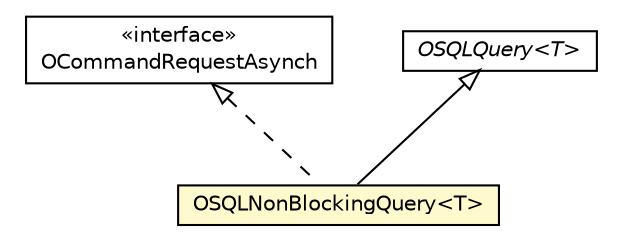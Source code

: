 #!/usr/local/bin/dot
#
# Class diagram 
# Generated by UMLGraph version R5_6-24-gf6e263 (http://www.umlgraph.org/)
#

digraph G {
	edge [fontname="Helvetica",fontsize=10,labelfontname="Helvetica",labelfontsize=10];
	node [fontname="Helvetica",fontsize=10,shape=plaintext];
	nodesep=0.25;
	ranksep=0.5;
	// com.orientechnologies.orient.core.command.OCommandRequestAsynch
	c3526295 [label=<<table title="com.orientechnologies.orient.core.command.OCommandRequestAsynch" border="0" cellborder="1" cellspacing="0" cellpadding="2" port="p" href="../../command/OCommandRequestAsynch.html">
		<tr><td><table border="0" cellspacing="0" cellpadding="1">
<tr><td align="center" balign="center"> &#171;interface&#187; </td></tr>
<tr><td align="center" balign="center"> OCommandRequestAsynch </td></tr>
		</table></td></tr>
		</table>>, URL="../../command/OCommandRequestAsynch.html", fontname="Helvetica", fontcolor="black", fontsize=10.0];
	// com.orientechnologies.orient.core.sql.query.OSQLQuery<T>
	c3526770 [label=<<table title="com.orientechnologies.orient.core.sql.query.OSQLQuery" border="0" cellborder="1" cellspacing="0" cellpadding="2" port="p" href="./OSQLQuery.html">
		<tr><td><table border="0" cellspacing="0" cellpadding="1">
<tr><td align="center" balign="center"><font face="Helvetica-Oblique"> OSQLQuery&lt;T&gt; </font></td></tr>
		</table></td></tr>
		</table>>, URL="./OSQLQuery.html", fontname="Helvetica", fontcolor="black", fontsize=10.0];
	// com.orientechnologies.orient.core.sql.query.OSQLNonBlockingQuery<T>
	c3526772 [label=<<table title="com.orientechnologies.orient.core.sql.query.OSQLNonBlockingQuery" border="0" cellborder="1" cellspacing="0" cellpadding="2" port="p" bgcolor="lemonChiffon" href="./OSQLNonBlockingQuery.html">
		<tr><td><table border="0" cellspacing="0" cellpadding="1">
<tr><td align="center" balign="center"> OSQLNonBlockingQuery&lt;T&gt; </td></tr>
		</table></td></tr>
		</table>>, URL="./OSQLNonBlockingQuery.html", fontname="Helvetica", fontcolor="black", fontsize=10.0];
	//com.orientechnologies.orient.core.sql.query.OSQLNonBlockingQuery<T> extends com.orientechnologies.orient.core.sql.query.OSQLQuery<T>
	c3526770:p -> c3526772:p [dir=back,arrowtail=empty];
	//com.orientechnologies.orient.core.sql.query.OSQLNonBlockingQuery<T> implements com.orientechnologies.orient.core.command.OCommandRequestAsynch
	c3526295:p -> c3526772:p [dir=back,arrowtail=empty,style=dashed];
}

